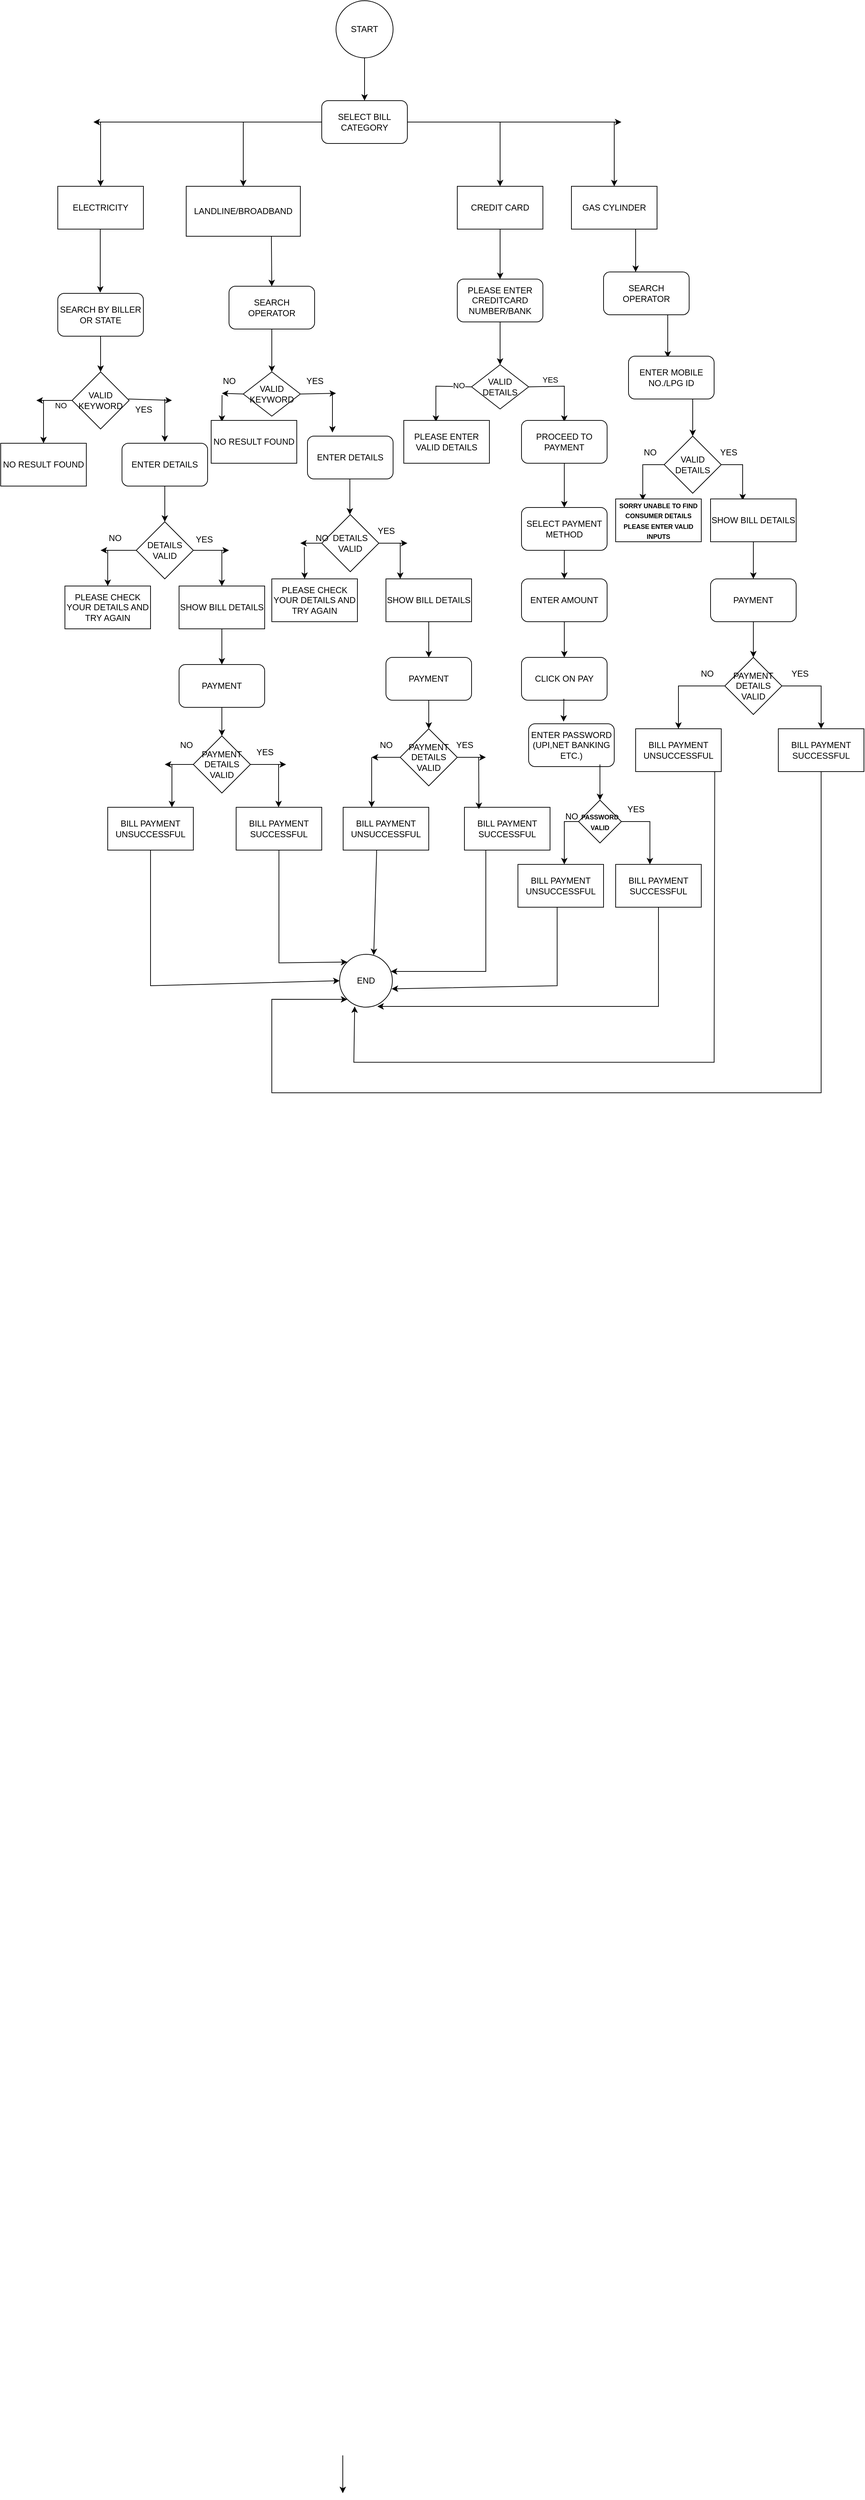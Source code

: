 <mxfile version="24.4.6" type="device">
  <diagram name="Page-1" id="xpWCqywT39otwydsFIcM">
    <mxGraphModel dx="1885" dy="4951" grid="1" gridSize="10" guides="1" tooltips="1" connect="1" arrows="1" fold="1" page="1" pageScale="1" pageWidth="850" pageHeight="1100" math="0" shadow="0">
      <root>
        <mxCell id="0" />
        <mxCell id="1" parent="0" />
        <mxCell id="eqK2j_GpqWFCPIP73Zsx-1" value="START" style="ellipse;whiteSpace=wrap;html=1;aspect=fixed;" parent="1" vertex="1">
          <mxGeometry x="410" y="-3820" width="80" height="80" as="geometry" />
        </mxCell>
        <mxCell id="eqK2j_GpqWFCPIP73Zsx-2" value="" style="endArrow=classic;html=1;rounded=0;exitX=0.425;exitY=0.975;exitDx=0;exitDy=0;exitPerimeter=0;" parent="1" edge="1">
          <mxGeometry width="50" height="50" relative="1" as="geometry">
            <mxPoint x="419.5" y="-381" as="sourcePoint" />
            <mxPoint x="419.5" y="-328" as="targetPoint" />
          </mxGeometry>
        </mxCell>
        <mxCell id="eqK2j_GpqWFCPIP73Zsx-3" value="" style="endArrow=classic;html=1;rounded=0;exitX=0.5;exitY=1;exitDx=0;exitDy=0;" parent="1" source="eqK2j_GpqWFCPIP73Zsx-1" edge="1">
          <mxGeometry width="50" height="50" relative="1" as="geometry">
            <mxPoint x="400" y="-3580" as="sourcePoint" />
            <mxPoint x="450" y="-3680" as="targetPoint" />
          </mxGeometry>
        </mxCell>
        <mxCell id="eqK2j_GpqWFCPIP73Zsx-5" value="SELECT BILL CATEGORY" style="rounded=1;whiteSpace=wrap;html=1;" parent="1" vertex="1">
          <mxGeometry x="390" y="-3680" width="120" height="60" as="geometry" />
        </mxCell>
        <mxCell id="eqK2j_GpqWFCPIP73Zsx-6" value="" style="endArrow=classic;html=1;rounded=0;exitX=0;exitY=0.5;exitDx=0;exitDy=0;" parent="1" source="eqK2j_GpqWFCPIP73Zsx-5" edge="1">
          <mxGeometry width="50" height="50" relative="1" as="geometry">
            <mxPoint x="400" y="-3580" as="sourcePoint" />
            <mxPoint x="70" y="-3650" as="targetPoint" />
          </mxGeometry>
        </mxCell>
        <mxCell id="eqK2j_GpqWFCPIP73Zsx-7" value="" style="endArrow=classic;html=1;rounded=0;exitX=1;exitY=0.5;exitDx=0;exitDy=0;" parent="1" source="eqK2j_GpqWFCPIP73Zsx-5" edge="1">
          <mxGeometry width="50" height="50" relative="1" as="geometry">
            <mxPoint x="400" y="-3580" as="sourcePoint" />
            <mxPoint x="810" y="-3650" as="targetPoint" />
          </mxGeometry>
        </mxCell>
        <mxCell id="eqK2j_GpqWFCPIP73Zsx-8" value="" style="endArrow=classic;html=1;rounded=0;" parent="1" edge="1">
          <mxGeometry width="50" height="50" relative="1" as="geometry">
            <mxPoint x="80" y="-3650" as="sourcePoint" />
            <mxPoint x="80" y="-3560" as="targetPoint" />
          </mxGeometry>
        </mxCell>
        <mxCell id="eqK2j_GpqWFCPIP73Zsx-9" value="" style="endArrow=classic;html=1;rounded=0;" parent="1" edge="1">
          <mxGeometry width="50" height="50" relative="1" as="geometry">
            <mxPoint x="280" y="-3650" as="sourcePoint" />
            <mxPoint x="280" y="-3560" as="targetPoint" />
          </mxGeometry>
        </mxCell>
        <mxCell id="eqK2j_GpqWFCPIP73Zsx-10" value="" style="endArrow=classic;html=1;rounded=0;" parent="1" edge="1">
          <mxGeometry width="50" height="50" relative="1" as="geometry">
            <mxPoint x="640" y="-3650" as="sourcePoint" />
            <mxPoint x="640" y="-3560" as="targetPoint" />
          </mxGeometry>
        </mxCell>
        <mxCell id="eqK2j_GpqWFCPIP73Zsx-11" value="" style="endArrow=classic;html=1;rounded=0;" parent="1" edge="1">
          <mxGeometry width="50" height="50" relative="1" as="geometry">
            <mxPoint x="800" y="-3650" as="sourcePoint" />
            <mxPoint x="800" y="-3560" as="targetPoint" />
          </mxGeometry>
        </mxCell>
        <mxCell id="eqK2j_GpqWFCPIP73Zsx-12" value="ELECTRICITY" style="rounded=0;whiteSpace=wrap;html=1;" parent="1" vertex="1">
          <mxGeometry x="20" y="-3560" width="120" height="60" as="geometry" />
        </mxCell>
        <mxCell id="eqK2j_GpqWFCPIP73Zsx-13" value="LANDLINE/BROADBAND" style="rounded=0;whiteSpace=wrap;html=1;" parent="1" vertex="1">
          <mxGeometry x="200" y="-3560" width="160" height="70" as="geometry" />
        </mxCell>
        <mxCell id="eqK2j_GpqWFCPIP73Zsx-14" value="CREDIT CARD" style="rounded=0;whiteSpace=wrap;html=1;" parent="1" vertex="1">
          <mxGeometry x="580" y="-3560" width="120" height="60" as="geometry" />
        </mxCell>
        <mxCell id="eqK2j_GpqWFCPIP73Zsx-15" value="GAS CYLINDER" style="rounded=0;whiteSpace=wrap;html=1;" parent="1" vertex="1">
          <mxGeometry x="740" y="-3560" width="120" height="60" as="geometry" />
        </mxCell>
        <mxCell id="eqK2j_GpqWFCPIP73Zsx-16" value="" style="endArrow=classic;html=1;rounded=0;exitX=0.442;exitY=1.017;exitDx=0;exitDy=0;exitPerimeter=0;" parent="1" edge="1">
          <mxGeometry width="50" height="50" relative="1" as="geometry">
            <mxPoint x="79.54" y="-3500" as="sourcePoint" />
            <mxPoint x="79.5" y="-3411.02" as="targetPoint" />
          </mxGeometry>
        </mxCell>
        <mxCell id="eqK2j_GpqWFCPIP73Zsx-17" value="SEARCH BY BILLER OR STATE" style="rounded=1;whiteSpace=wrap;html=1;" parent="1" vertex="1">
          <mxGeometry x="20" y="-3410" width="120" height="60" as="geometry" />
        </mxCell>
        <mxCell id="eqK2j_GpqWFCPIP73Zsx-18" value="" style="endArrow=classic;html=1;rounded=0;exitX=0.5;exitY=1;exitDx=0;exitDy=0;" parent="1" source="eqK2j_GpqWFCPIP73Zsx-17" edge="1">
          <mxGeometry width="50" height="50" relative="1" as="geometry">
            <mxPoint x="370" y="-3360" as="sourcePoint" />
            <mxPoint x="80" y="-3300" as="targetPoint" />
          </mxGeometry>
        </mxCell>
        <mxCell id="eqK2j_GpqWFCPIP73Zsx-19" value="VALID KEYWORD" style="rhombus;whiteSpace=wrap;html=1;" parent="1" vertex="1">
          <mxGeometry x="40" y="-3300" width="80" height="80" as="geometry" />
        </mxCell>
        <mxCell id="eqK2j_GpqWFCPIP73Zsx-20" value="YES" style="text;html=1;align=center;verticalAlign=middle;resizable=0;points=[];autosize=1;strokeColor=none;fillColor=none;" parent="1" vertex="1">
          <mxGeometry x="115" y="-3262" width="50" height="30" as="geometry" />
        </mxCell>
        <mxCell id="eqK2j_GpqWFCPIP73Zsx-21" value="" style="endArrow=classic;html=1;rounded=0;exitX=0.08;exitY=0;exitDx=0;exitDy=0;exitPerimeter=0;" parent="1" source="eqK2j_GpqWFCPIP73Zsx-20" edge="1">
          <mxGeometry width="50" height="50" relative="1" as="geometry">
            <mxPoint x="370" y="-3360" as="sourcePoint" />
            <mxPoint x="180" y="-3260" as="targetPoint" />
          </mxGeometry>
        </mxCell>
        <mxCell id="eqK2j_GpqWFCPIP73Zsx-22" value="" style="endArrow=classic;html=1;rounded=0;exitX=0;exitY=0.5;exitDx=0;exitDy=0;" parent="1" source="eqK2j_GpqWFCPIP73Zsx-19" edge="1">
          <mxGeometry width="50" height="50" relative="1" as="geometry">
            <mxPoint x="370" y="-3360" as="sourcePoint" />
            <mxPoint x="-10" y="-3260" as="targetPoint" />
          </mxGeometry>
        </mxCell>
        <mxCell id="eqK2j_GpqWFCPIP73Zsx-23" value="NO" style="edgeLabel;html=1;align=center;verticalAlign=middle;resizable=0;points=[];" parent="eqK2j_GpqWFCPIP73Zsx-22" vertex="1" connectable="0">
          <mxGeometry x="-0.36" y="7" relative="1" as="geometry">
            <mxPoint as="offset" />
          </mxGeometry>
        </mxCell>
        <mxCell id="eqK2j_GpqWFCPIP73Zsx-24" value="" style="endArrow=classic;html=1;rounded=0;" parent="1" edge="1">
          <mxGeometry width="50" height="50" relative="1" as="geometry">
            <mxPoint y="-3260" as="sourcePoint" />
            <mxPoint y="-3200" as="targetPoint" />
          </mxGeometry>
        </mxCell>
        <mxCell id="eqK2j_GpqWFCPIP73Zsx-25" value="" style="endArrow=classic;html=1;rounded=0;" parent="1" edge="1">
          <mxGeometry width="50" height="50" relative="1" as="geometry">
            <mxPoint x="170" y="-3262" as="sourcePoint" />
            <mxPoint x="170" y="-3202" as="targetPoint" />
          </mxGeometry>
        </mxCell>
        <mxCell id="eqK2j_GpqWFCPIP73Zsx-26" value="NO RESULT FOUND" style="rounded=0;whiteSpace=wrap;html=1;" parent="1" vertex="1">
          <mxGeometry x="-60" y="-3200" width="120" height="60" as="geometry" />
        </mxCell>
        <mxCell id="eqK2j_GpqWFCPIP73Zsx-27" value="ENTER DETAILS" style="rounded=1;whiteSpace=wrap;html=1;" parent="1" vertex="1">
          <mxGeometry x="110" y="-3200" width="120" height="60" as="geometry" />
        </mxCell>
        <mxCell id="eqK2j_GpqWFCPIP73Zsx-28" value="" style="endArrow=classic;html=1;rounded=0;exitX=0.5;exitY=1;exitDx=0;exitDy=0;" parent="1" source="eqK2j_GpqWFCPIP73Zsx-27" edge="1">
          <mxGeometry width="50" height="50" relative="1" as="geometry">
            <mxPoint x="350" y="-3120" as="sourcePoint" />
            <mxPoint x="170" y="-3090" as="targetPoint" />
          </mxGeometry>
        </mxCell>
        <mxCell id="eqK2j_GpqWFCPIP73Zsx-29" value="DETAILS VALID" style="rhombus;whiteSpace=wrap;html=1;" parent="1" vertex="1">
          <mxGeometry x="130" y="-3090" width="80" height="80" as="geometry" />
        </mxCell>
        <mxCell id="eqK2j_GpqWFCPIP73Zsx-32" value="YES" style="text;html=1;align=center;verticalAlign=middle;resizable=0;points=[];autosize=1;strokeColor=none;fillColor=none;" parent="1" vertex="1">
          <mxGeometry x="200" y="-3080" width="50" height="30" as="geometry" />
        </mxCell>
        <mxCell id="eqK2j_GpqWFCPIP73Zsx-33" value="" style="endArrow=classic;html=1;rounded=0;exitX=1;exitY=0.5;exitDx=0;exitDy=0;" parent="1" source="eqK2j_GpqWFCPIP73Zsx-29" edge="1">
          <mxGeometry width="50" height="50" relative="1" as="geometry">
            <mxPoint x="350" y="-3120" as="sourcePoint" />
            <mxPoint x="260" y="-3050" as="targetPoint" />
          </mxGeometry>
        </mxCell>
        <mxCell id="eqK2j_GpqWFCPIP73Zsx-34" value="" style="endArrow=classic;html=1;rounded=0;exitX=0;exitY=0.5;exitDx=0;exitDy=0;" parent="1" source="eqK2j_GpqWFCPIP73Zsx-29" edge="1">
          <mxGeometry width="50" height="50" relative="1" as="geometry">
            <mxPoint x="350" y="-3120" as="sourcePoint" />
            <mxPoint x="80" y="-3050" as="targetPoint" />
          </mxGeometry>
        </mxCell>
        <mxCell id="eqK2j_GpqWFCPIP73Zsx-35" value="NO" style="text;html=1;align=center;verticalAlign=middle;resizable=0;points=[];autosize=1;strokeColor=none;fillColor=none;" parent="1" vertex="1">
          <mxGeometry x="80" y="-3082" width="40" height="30" as="geometry" />
        </mxCell>
        <mxCell id="eqK2j_GpqWFCPIP73Zsx-36" value="" style="endArrow=classic;html=1;rounded=0;" parent="1" edge="1">
          <mxGeometry width="50" height="50" relative="1" as="geometry">
            <mxPoint x="250" y="-3050" as="sourcePoint" />
            <mxPoint x="250" y="-3000" as="targetPoint" />
          </mxGeometry>
        </mxCell>
        <mxCell id="eqK2j_GpqWFCPIP73Zsx-37" value="" style="endArrow=classic;html=1;rounded=0;" parent="1" edge="1">
          <mxGeometry width="50" height="50" relative="1" as="geometry">
            <mxPoint x="90" y="-3050" as="sourcePoint" />
            <mxPoint x="90" y="-3000" as="targetPoint" />
            <Array as="points">
              <mxPoint x="90" y="-3020" />
            </Array>
          </mxGeometry>
        </mxCell>
        <mxCell id="eqK2j_GpqWFCPIP73Zsx-38" value="SHOW BILL DETAILS" style="rounded=0;whiteSpace=wrap;html=1;" parent="1" vertex="1">
          <mxGeometry x="190" y="-3000" width="120" height="60" as="geometry" />
        </mxCell>
        <mxCell id="6FlCQtZglWTuluHg8GYG-1" value="" style="endArrow=classic;html=1;rounded=0;exitX=0.5;exitY=1;exitDx=0;exitDy=0;" parent="1" source="eqK2j_GpqWFCPIP73Zsx-38" edge="1">
          <mxGeometry width="50" height="50" relative="1" as="geometry">
            <mxPoint x="380" y="-3010" as="sourcePoint" />
            <mxPoint x="250" y="-2890" as="targetPoint" />
          </mxGeometry>
        </mxCell>
        <mxCell id="w6ZVpViBwcRsXh456MgW-1" value="PAYMENT" style="rounded=1;whiteSpace=wrap;html=1;" vertex="1" parent="1">
          <mxGeometry x="190" y="-2890" width="120" height="60" as="geometry" />
        </mxCell>
        <mxCell id="w6ZVpViBwcRsXh456MgW-2" value="PAYMENT DETAILS VALID" style="rhombus;whiteSpace=wrap;html=1;" vertex="1" parent="1">
          <mxGeometry x="210" y="-2790" width="80" height="80" as="geometry" />
        </mxCell>
        <mxCell id="w6ZVpViBwcRsXh456MgW-3" value="" style="endArrow=classic;html=1;rounded=0;exitX=0.5;exitY=1;exitDx=0;exitDy=0;entryX=0.5;entryY=0;entryDx=0;entryDy=0;" edge="1" parent="1" source="w6ZVpViBwcRsXh456MgW-1" target="w6ZVpViBwcRsXh456MgW-2">
          <mxGeometry width="50" height="50" relative="1" as="geometry">
            <mxPoint x="380" y="-2920" as="sourcePoint" />
            <mxPoint x="430" y="-2970" as="targetPoint" />
          </mxGeometry>
        </mxCell>
        <mxCell id="w6ZVpViBwcRsXh456MgW-4" value="" style="endArrow=classic;html=1;rounded=0;exitX=1;exitY=0.5;exitDx=0;exitDy=0;" edge="1" parent="1" source="w6ZVpViBwcRsXh456MgW-2">
          <mxGeometry width="50" height="50" relative="1" as="geometry">
            <mxPoint x="380" y="-2920" as="sourcePoint" />
            <mxPoint x="340" y="-2750" as="targetPoint" />
          </mxGeometry>
        </mxCell>
        <mxCell id="w6ZVpViBwcRsXh456MgW-5" value="" style="endArrow=classic;html=1;rounded=0;exitX=0;exitY=0.5;exitDx=0;exitDy=0;" edge="1" parent="1" source="w6ZVpViBwcRsXh456MgW-2">
          <mxGeometry width="50" height="50" relative="1" as="geometry">
            <mxPoint x="380" y="-2920" as="sourcePoint" />
            <mxPoint x="170" y="-2750" as="targetPoint" />
          </mxGeometry>
        </mxCell>
        <mxCell id="w6ZVpViBwcRsXh456MgW-7" value="YES" style="text;html=1;align=center;verticalAlign=middle;resizable=0;points=[];autosize=1;strokeColor=none;fillColor=none;" vertex="1" parent="1">
          <mxGeometry x="285" y="-2782" width="50" height="30" as="geometry" />
        </mxCell>
        <mxCell id="w6ZVpViBwcRsXh456MgW-8" value="NO" style="text;html=1;align=center;verticalAlign=middle;resizable=0;points=[];autosize=1;strokeColor=none;fillColor=none;" vertex="1" parent="1">
          <mxGeometry x="180" y="-2792" width="40" height="30" as="geometry" />
        </mxCell>
        <mxCell id="w6ZVpViBwcRsXh456MgW-9" value="BILL PAYMENT UNSUCCESSFUL" style="rounded=0;whiteSpace=wrap;html=1;" vertex="1" parent="1">
          <mxGeometry x="90" y="-2690" width="120" height="60" as="geometry" />
        </mxCell>
        <mxCell id="w6ZVpViBwcRsXh456MgW-10" value="BILL PAYMENT SUCCESSFUL" style="rounded=0;whiteSpace=wrap;html=1;" vertex="1" parent="1">
          <mxGeometry x="270" y="-2690" width="120" height="60" as="geometry" />
        </mxCell>
        <mxCell id="w6ZVpViBwcRsXh456MgW-11" value="" style="endArrow=classic;html=1;rounded=0;entryX=0.75;entryY=0;entryDx=0;entryDy=0;" edge="1" parent="1" target="w6ZVpViBwcRsXh456MgW-9">
          <mxGeometry width="50" height="50" relative="1" as="geometry">
            <mxPoint x="180" y="-2750" as="sourcePoint" />
            <mxPoint x="430" y="-2810" as="targetPoint" />
          </mxGeometry>
        </mxCell>
        <mxCell id="w6ZVpViBwcRsXh456MgW-12" value="" style="endArrow=classic;html=1;rounded=0;entryX=0.75;entryY=0;entryDx=0;entryDy=0;" edge="1" parent="1">
          <mxGeometry width="50" height="50" relative="1" as="geometry">
            <mxPoint x="329.5" y="-2750" as="sourcePoint" />
            <mxPoint x="329.5" y="-2690" as="targetPoint" />
          </mxGeometry>
        </mxCell>
        <mxCell id="w6ZVpViBwcRsXh456MgW-13" value="PLEASE CHECK YOUR DETAILS AND TRY AGAIN" style="rounded=0;whiteSpace=wrap;html=1;" vertex="1" parent="1">
          <mxGeometry x="30" y="-3000" width="120" height="60" as="geometry" />
        </mxCell>
        <mxCell id="w6ZVpViBwcRsXh456MgW-14" value="" style="endArrow=classic;html=1;rounded=0;exitX=0.442;exitY=1.017;exitDx=0;exitDy=0;exitPerimeter=0;" edge="1" parent="1">
          <mxGeometry width="50" height="50" relative="1" as="geometry">
            <mxPoint x="319.41" y="-3490" as="sourcePoint" />
            <mxPoint x="319.96" y="-3420" as="targetPoint" />
          </mxGeometry>
        </mxCell>
        <mxCell id="w6ZVpViBwcRsXh456MgW-16" value="SEARCH OPERATOR" style="rounded=1;whiteSpace=wrap;html=1;" vertex="1" parent="1">
          <mxGeometry x="260" y="-3420" width="120" height="60" as="geometry" />
        </mxCell>
        <mxCell id="w6ZVpViBwcRsXh456MgW-17" value="" style="endArrow=classic;html=1;rounded=0;exitX=0.5;exitY=1;exitDx=0;exitDy=0;entryX=0.5;entryY=0;entryDx=0;entryDy=0;" edge="1" parent="1" source="w6ZVpViBwcRsXh456MgW-16" target="w6ZVpViBwcRsXh456MgW-18">
          <mxGeometry width="50" height="50" relative="1" as="geometry">
            <mxPoint x="380" y="-3240" as="sourcePoint" />
            <mxPoint x="280" y="-3310" as="targetPoint" />
            <Array as="points">
              <mxPoint x="320" y="-3330" />
            </Array>
          </mxGeometry>
        </mxCell>
        <mxCell id="w6ZVpViBwcRsXh456MgW-18" value="VALID KEYWORD" style="rhombus;whiteSpace=wrap;html=1;" vertex="1" parent="1">
          <mxGeometry x="280" y="-3300" width="80" height="62" as="geometry" />
        </mxCell>
        <mxCell id="w6ZVpViBwcRsXh456MgW-21" value="" style="endArrow=classic;html=1;rounded=0;exitX=1;exitY=0.5;exitDx=0;exitDy=0;" edge="1" parent="1" source="w6ZVpViBwcRsXh456MgW-18">
          <mxGeometry width="50" height="50" relative="1" as="geometry">
            <mxPoint x="380" y="-3240" as="sourcePoint" />
            <mxPoint x="410" y="-3270" as="targetPoint" />
          </mxGeometry>
        </mxCell>
        <mxCell id="w6ZVpViBwcRsXh456MgW-22" value="" style="endArrow=classic;html=1;rounded=0;exitX=0;exitY=0.5;exitDx=0;exitDy=0;" edge="1" parent="1" source="w6ZVpViBwcRsXh456MgW-18">
          <mxGeometry width="50" height="50" relative="1" as="geometry">
            <mxPoint x="380" y="-3240" as="sourcePoint" />
            <mxPoint x="250" y="-3270" as="targetPoint" />
          </mxGeometry>
        </mxCell>
        <mxCell id="w6ZVpViBwcRsXh456MgW-23" value="YES" style="text;html=1;align=center;verticalAlign=middle;resizable=0;points=[];autosize=1;strokeColor=none;fillColor=none;" vertex="1" parent="1">
          <mxGeometry x="355" y="-3302" width="50" height="30" as="geometry" />
        </mxCell>
        <mxCell id="w6ZVpViBwcRsXh456MgW-24" value="NO" style="text;html=1;align=center;verticalAlign=middle;resizable=0;points=[];autosize=1;strokeColor=none;fillColor=none;" vertex="1" parent="1">
          <mxGeometry x="240" y="-3302" width="40" height="30" as="geometry" />
        </mxCell>
        <mxCell id="w6ZVpViBwcRsXh456MgW-27" value="" style="endArrow=classic;html=1;rounded=0;exitX=0.257;exitY=1.151;exitDx=0;exitDy=0;exitPerimeter=0;" edge="1" parent="1" source="w6ZVpViBwcRsXh456MgW-24">
          <mxGeometry width="50" height="50" relative="1" as="geometry">
            <mxPoint x="380" y="-3240" as="sourcePoint" />
            <mxPoint x="250" y="-3230" as="targetPoint" />
          </mxGeometry>
        </mxCell>
        <mxCell id="w6ZVpViBwcRsXh456MgW-29" value="" style="endArrow=classic;html=1;rounded=0;exitX=0.257;exitY=1.151;exitDx=0;exitDy=0;exitPerimeter=0;" edge="1" parent="1">
          <mxGeometry width="50" height="50" relative="1" as="geometry">
            <mxPoint x="405" y="-3272" as="sourcePoint" />
            <mxPoint x="405" y="-3215" as="targetPoint" />
          </mxGeometry>
        </mxCell>
        <mxCell id="w6ZVpViBwcRsXh456MgW-30" value="NO RESULT FOUND" style="rounded=0;whiteSpace=wrap;html=1;" vertex="1" parent="1">
          <mxGeometry x="235" y="-3232" width="120" height="60" as="geometry" />
        </mxCell>
        <mxCell id="w6ZVpViBwcRsXh456MgW-31" value="ENTER DETAILS" style="rounded=1;whiteSpace=wrap;html=1;" vertex="1" parent="1">
          <mxGeometry x="370" y="-3210" width="120" height="60" as="geometry" />
        </mxCell>
        <mxCell id="w6ZVpViBwcRsXh456MgW-32" value="" style="endArrow=classic;html=1;rounded=0;exitX=0.5;exitY=1;exitDx=0;exitDy=0;" edge="1" parent="1">
          <mxGeometry width="50" height="50" relative="1" as="geometry">
            <mxPoint x="429.41" y="-3150" as="sourcePoint" />
            <mxPoint x="429.41" y="-3100" as="targetPoint" />
          </mxGeometry>
        </mxCell>
        <mxCell id="w6ZVpViBwcRsXh456MgW-33" value="DETAILS VALID" style="rhombus;whiteSpace=wrap;html=1;" vertex="1" parent="1">
          <mxGeometry x="390" y="-3100" width="80" height="80" as="geometry" />
        </mxCell>
        <mxCell id="w6ZVpViBwcRsXh456MgW-34" value="" style="endArrow=classic;html=1;rounded=0;exitX=0;exitY=0.5;exitDx=0;exitDy=0;" edge="1" parent="1" source="w6ZVpViBwcRsXh456MgW-33">
          <mxGeometry width="50" height="50" relative="1" as="geometry">
            <mxPoint x="380" y="-3100" as="sourcePoint" />
            <mxPoint x="360" y="-3060" as="targetPoint" />
          </mxGeometry>
        </mxCell>
        <mxCell id="w6ZVpViBwcRsXh456MgW-35" value="" style="endArrow=classic;html=1;rounded=0;exitX=1;exitY=0.5;exitDx=0;exitDy=0;" edge="1" parent="1" source="w6ZVpViBwcRsXh456MgW-33">
          <mxGeometry width="50" height="50" relative="1" as="geometry">
            <mxPoint x="380" y="-3100" as="sourcePoint" />
            <mxPoint x="510" y="-3060" as="targetPoint" />
          </mxGeometry>
        </mxCell>
        <mxCell id="w6ZVpViBwcRsXh456MgW-36" value="YES" style="text;html=1;align=center;verticalAlign=middle;resizable=0;points=[];autosize=1;strokeColor=none;fillColor=none;" vertex="1" parent="1">
          <mxGeometry x="455" y="-3092" width="50" height="30" as="geometry" />
        </mxCell>
        <mxCell id="w6ZVpViBwcRsXh456MgW-37" value="NO" style="text;html=1;align=center;verticalAlign=middle;resizable=0;points=[];autosize=1;strokeColor=none;fillColor=none;" vertex="1" parent="1">
          <mxGeometry x="370" y="-3082" width="40" height="30" as="geometry" />
        </mxCell>
        <mxCell id="w6ZVpViBwcRsXh456MgW-39" value="" style="endArrow=classic;html=1;rounded=0;exitX=-0.11;exitY=0.916;exitDx=0;exitDy=0;exitPerimeter=0;" edge="1" parent="1" source="w6ZVpViBwcRsXh456MgW-37">
          <mxGeometry width="50" height="50" relative="1" as="geometry">
            <mxPoint x="380" y="-3100" as="sourcePoint" />
            <mxPoint x="366" y="-3010" as="targetPoint" />
          </mxGeometry>
        </mxCell>
        <mxCell id="w6ZVpViBwcRsXh456MgW-40" value="PLEASE CHECK YOUR DETAILS AND TRY AGAIN" style="rounded=0;whiteSpace=wrap;html=1;" vertex="1" parent="1">
          <mxGeometry x="320" y="-3010" width="120" height="60" as="geometry" />
        </mxCell>
        <mxCell id="w6ZVpViBwcRsXh456MgW-41" value="SHOW BILL DETAILS" style="rounded=0;whiteSpace=wrap;html=1;" vertex="1" parent="1">
          <mxGeometry x="480" y="-3010" width="120" height="60" as="geometry" />
        </mxCell>
        <mxCell id="w6ZVpViBwcRsXh456MgW-43" value="" style="endArrow=classic;html=1;rounded=0;exitX=0.9;exitY=1.067;exitDx=0;exitDy=0;exitPerimeter=0;" edge="1" parent="1" source="w6ZVpViBwcRsXh456MgW-36">
          <mxGeometry width="50" height="50" relative="1" as="geometry">
            <mxPoint x="380" y="-3100" as="sourcePoint" />
            <mxPoint x="500" y="-3010" as="targetPoint" />
          </mxGeometry>
        </mxCell>
        <mxCell id="w6ZVpViBwcRsXh456MgW-44" value="" style="endArrow=classic;html=1;rounded=0;exitX=0.5;exitY=1;exitDx=0;exitDy=0;" edge="1" parent="1" source="w6ZVpViBwcRsXh456MgW-41">
          <mxGeometry width="50" height="50" relative="1" as="geometry">
            <mxPoint x="380" y="-2820" as="sourcePoint" />
            <mxPoint x="540" y="-2900" as="targetPoint" />
          </mxGeometry>
        </mxCell>
        <mxCell id="w6ZVpViBwcRsXh456MgW-45" value="PAYMENT" style="rounded=1;whiteSpace=wrap;html=1;" vertex="1" parent="1">
          <mxGeometry x="480" y="-2900" width="120" height="60" as="geometry" />
        </mxCell>
        <mxCell id="w6ZVpViBwcRsXh456MgW-46" value="" style="endArrow=classic;html=1;rounded=0;exitX=0.5;exitY=1;exitDx=0;exitDy=0;" edge="1" parent="1" source="w6ZVpViBwcRsXh456MgW-45">
          <mxGeometry width="50" height="50" relative="1" as="geometry">
            <mxPoint x="380" y="-2820" as="sourcePoint" />
            <mxPoint x="540" y="-2800" as="targetPoint" />
          </mxGeometry>
        </mxCell>
        <mxCell id="w6ZVpViBwcRsXh456MgW-47" value="PAYMENT DETAILS VALID" style="rhombus;whiteSpace=wrap;html=1;" vertex="1" parent="1">
          <mxGeometry x="500" y="-2800" width="80" height="80" as="geometry" />
        </mxCell>
        <mxCell id="w6ZVpViBwcRsXh456MgW-48" value="" style="endArrow=classic;html=1;rounded=0;exitX=0;exitY=0.5;exitDx=0;exitDy=0;" edge="1" parent="1" source="w6ZVpViBwcRsXh456MgW-47">
          <mxGeometry width="50" height="50" relative="1" as="geometry">
            <mxPoint x="380" y="-2820" as="sourcePoint" />
            <mxPoint x="460" y="-2760" as="targetPoint" />
          </mxGeometry>
        </mxCell>
        <mxCell id="w6ZVpViBwcRsXh456MgW-49" value="" style="endArrow=classic;html=1;rounded=0;exitX=1;exitY=0.5;exitDx=0;exitDy=0;" edge="1" parent="1" source="w6ZVpViBwcRsXh456MgW-47">
          <mxGeometry width="50" height="50" relative="1" as="geometry">
            <mxPoint x="380" y="-2820" as="sourcePoint" />
            <mxPoint x="620" y="-2760" as="targetPoint" />
          </mxGeometry>
        </mxCell>
        <mxCell id="w6ZVpViBwcRsXh456MgW-50" value="YES" style="text;html=1;align=center;verticalAlign=middle;resizable=0;points=[];autosize=1;strokeColor=none;fillColor=none;" vertex="1" parent="1">
          <mxGeometry x="565" y="-2792" width="50" height="30" as="geometry" />
        </mxCell>
        <mxCell id="w6ZVpViBwcRsXh456MgW-51" value="NO" style="text;html=1;align=center;verticalAlign=middle;resizable=0;points=[];autosize=1;strokeColor=none;fillColor=none;" vertex="1" parent="1">
          <mxGeometry x="460" y="-2792" width="40" height="30" as="geometry" />
        </mxCell>
        <mxCell id="w6ZVpViBwcRsXh456MgW-52" value="BILL PAYMENT UNSUCCESSFUL" style="rounded=0;whiteSpace=wrap;html=1;" vertex="1" parent="1">
          <mxGeometry x="420" y="-2690" width="120" height="60" as="geometry" />
        </mxCell>
        <mxCell id="w6ZVpViBwcRsXh456MgW-53" value="BILL PAYMENT SUCCESSFUL" style="rounded=0;whiteSpace=wrap;html=1;" vertex="1" parent="1">
          <mxGeometry x="590" y="-2690" width="120" height="60" as="geometry" />
        </mxCell>
        <mxCell id="w6ZVpViBwcRsXh456MgW-54" value="" style="endArrow=classic;html=1;rounded=0;exitX=0;exitY=1.067;exitDx=0;exitDy=0;exitPerimeter=0;entryX=0.333;entryY=0;entryDx=0;entryDy=0;entryPerimeter=0;" edge="1" parent="1" source="w6ZVpViBwcRsXh456MgW-51" target="w6ZVpViBwcRsXh456MgW-52">
          <mxGeometry width="50" height="50" relative="1" as="geometry">
            <mxPoint x="380" y="-2820" as="sourcePoint" />
            <mxPoint x="430" y="-2870" as="targetPoint" />
          </mxGeometry>
        </mxCell>
        <mxCell id="w6ZVpViBwcRsXh456MgW-55" value="" style="endArrow=classic;html=1;rounded=0;exitX=0.9;exitY=1.067;exitDx=0;exitDy=0;exitPerimeter=0;entryX=0.169;entryY=0.042;entryDx=0;entryDy=0;entryPerimeter=0;" edge="1" parent="1" source="w6ZVpViBwcRsXh456MgW-50" target="w6ZVpViBwcRsXh456MgW-53">
          <mxGeometry width="50" height="50" relative="1" as="geometry">
            <mxPoint x="380" y="-2820" as="sourcePoint" />
            <mxPoint x="430" y="-2870" as="targetPoint" />
          </mxGeometry>
        </mxCell>
        <mxCell id="w6ZVpViBwcRsXh456MgW-56" value="" style="endArrow=classic;html=1;rounded=0;exitX=0.5;exitY=1;exitDx=0;exitDy=0;" edge="1" parent="1" source="eqK2j_GpqWFCPIP73Zsx-14">
          <mxGeometry width="50" height="50" relative="1" as="geometry">
            <mxPoint x="380" y="-3520" as="sourcePoint" />
            <mxPoint x="640" y="-3430" as="targetPoint" />
          </mxGeometry>
        </mxCell>
        <mxCell id="w6ZVpViBwcRsXh456MgW-59" value="PLEASE ENTER CREDITCARD NUMBER/BANK" style="rounded=1;whiteSpace=wrap;html=1;" vertex="1" parent="1">
          <mxGeometry x="580" y="-3430" width="120" height="60" as="geometry" />
        </mxCell>
        <mxCell id="w6ZVpViBwcRsXh456MgW-60" value="" style="endArrow=classic;html=1;rounded=0;exitX=0.5;exitY=1;exitDx=0;exitDy=0;" edge="1" parent="1" source="w6ZVpViBwcRsXh456MgW-59">
          <mxGeometry width="50" height="50" relative="1" as="geometry">
            <mxPoint x="380" y="-3240" as="sourcePoint" />
            <mxPoint x="640" y="-3310" as="targetPoint" />
          </mxGeometry>
        </mxCell>
        <mxCell id="w6ZVpViBwcRsXh456MgW-61" value="VALID DETAILS" style="rhombus;whiteSpace=wrap;html=1;" vertex="1" parent="1">
          <mxGeometry x="600" y="-3310" width="80" height="62" as="geometry" />
        </mxCell>
        <mxCell id="w6ZVpViBwcRsXh456MgW-62" value="" style="endArrow=classic;html=1;rounded=0;exitX=0;exitY=0.5;exitDx=0;exitDy=0;" edge="1" parent="1" source="w6ZVpViBwcRsXh456MgW-61">
          <mxGeometry width="50" height="50" relative="1" as="geometry">
            <mxPoint x="380" y="-3240" as="sourcePoint" />
            <mxPoint x="550" y="-3230" as="targetPoint" />
            <Array as="points">
              <mxPoint x="550" y="-3280" />
            </Array>
          </mxGeometry>
        </mxCell>
        <mxCell id="w6ZVpViBwcRsXh456MgW-63" value="NO" style="edgeLabel;html=1;align=center;verticalAlign=middle;resizable=0;points=[];" vertex="1" connectable="0" parent="w6ZVpViBwcRsXh456MgW-62">
          <mxGeometry x="-0.64" y="-2" relative="1" as="geometry">
            <mxPoint as="offset" />
          </mxGeometry>
        </mxCell>
        <mxCell id="w6ZVpViBwcRsXh456MgW-64" value="" style="endArrow=classic;html=1;rounded=0;exitX=1;exitY=0.5;exitDx=0;exitDy=0;" edge="1" parent="1" source="w6ZVpViBwcRsXh456MgW-61">
          <mxGeometry width="50" height="50" relative="1" as="geometry">
            <mxPoint x="380" y="-3240" as="sourcePoint" />
            <mxPoint x="730" y="-3230" as="targetPoint" />
            <Array as="points">
              <mxPoint x="730" y="-3280" />
            </Array>
          </mxGeometry>
        </mxCell>
        <mxCell id="w6ZVpViBwcRsXh456MgW-65" value="YES" style="edgeLabel;html=1;align=center;verticalAlign=middle;resizable=0;points=[];" vertex="1" connectable="0" parent="w6ZVpViBwcRsXh456MgW-64">
          <mxGeometry x="-0.413" y="10" relative="1" as="geometry">
            <mxPoint as="offset" />
          </mxGeometry>
        </mxCell>
        <mxCell id="w6ZVpViBwcRsXh456MgW-66" value="PLEASE ENTER VALID DETAILS" style="rounded=0;whiteSpace=wrap;html=1;" vertex="1" parent="1">
          <mxGeometry x="505" y="-3232" width="120" height="60" as="geometry" />
        </mxCell>
        <mxCell id="w6ZVpViBwcRsXh456MgW-67" value="PROCEED TO PAYMENT" style="rounded=1;whiteSpace=wrap;html=1;" vertex="1" parent="1">
          <mxGeometry x="670" y="-3232" width="120" height="60" as="geometry" />
        </mxCell>
        <mxCell id="w6ZVpViBwcRsXh456MgW-68" value="" style="endArrow=classic;html=1;rounded=0;exitX=0.5;exitY=1;exitDx=0;exitDy=0;" edge="1" parent="1" source="w6ZVpViBwcRsXh456MgW-67">
          <mxGeometry width="50" height="50" relative="1" as="geometry">
            <mxPoint x="380" y="-3240" as="sourcePoint" />
            <mxPoint x="730" y="-3110" as="targetPoint" />
          </mxGeometry>
        </mxCell>
        <mxCell id="w6ZVpViBwcRsXh456MgW-69" value="SELECT PAYMENT METHOD" style="rounded=1;whiteSpace=wrap;html=1;" vertex="1" parent="1">
          <mxGeometry x="670" y="-3110" width="120" height="60" as="geometry" />
        </mxCell>
        <mxCell id="w6ZVpViBwcRsXh456MgW-70" value="" style="endArrow=classic;html=1;rounded=0;exitX=0.5;exitY=1;exitDx=0;exitDy=0;" edge="1" parent="1" source="w6ZVpViBwcRsXh456MgW-69">
          <mxGeometry width="50" height="50" relative="1" as="geometry">
            <mxPoint x="380" y="-2960" as="sourcePoint" />
            <mxPoint x="730" y="-3010" as="targetPoint" />
          </mxGeometry>
        </mxCell>
        <mxCell id="w6ZVpViBwcRsXh456MgW-71" value="ENTER AMOUNT" style="rounded=1;whiteSpace=wrap;html=1;" vertex="1" parent="1">
          <mxGeometry x="670" y="-3010" width="120" height="60" as="geometry" />
        </mxCell>
        <mxCell id="w6ZVpViBwcRsXh456MgW-72" value="" style="endArrow=classic;html=1;rounded=0;exitX=0.5;exitY=1;exitDx=0;exitDy=0;" edge="1" parent="1" source="w6ZVpViBwcRsXh456MgW-71">
          <mxGeometry width="50" height="50" relative="1" as="geometry">
            <mxPoint x="380" y="-2960" as="sourcePoint" />
            <mxPoint x="730" y="-2900" as="targetPoint" />
          </mxGeometry>
        </mxCell>
        <mxCell id="w6ZVpViBwcRsXh456MgW-73" value="CLICK ON PAY" style="rounded=1;whiteSpace=wrap;html=1;" vertex="1" parent="1">
          <mxGeometry x="670" y="-2900" width="120" height="60" as="geometry" />
        </mxCell>
        <mxCell id="w6ZVpViBwcRsXh456MgW-74" value="ENTER PASSWORD (UPI,NET BANKING ETC.)" style="rounded=1;whiteSpace=wrap;html=1;" vertex="1" parent="1">
          <mxGeometry x="680" y="-2807" width="120" height="60" as="geometry" />
        </mxCell>
        <mxCell id="w6ZVpViBwcRsXh456MgW-75" value="" style="endArrow=classic;html=1;rounded=0;exitX=0.5;exitY=1;exitDx=0;exitDy=0;" edge="1" parent="1">
          <mxGeometry width="50" height="50" relative="1" as="geometry">
            <mxPoint x="729.41" y="-2842" as="sourcePoint" />
            <mxPoint x="729" y="-2810" as="targetPoint" />
          </mxGeometry>
        </mxCell>
        <mxCell id="w6ZVpViBwcRsXh456MgW-76" value="" style="endArrow=classic;html=1;rounded=0;exitX=0.833;exitY=0.95;exitDx=0;exitDy=0;exitPerimeter=0;" edge="1" parent="1" source="w6ZVpViBwcRsXh456MgW-74">
          <mxGeometry width="50" height="50" relative="1" as="geometry">
            <mxPoint x="380" y="-2770" as="sourcePoint" />
            <mxPoint x="780" y="-2700" as="targetPoint" />
          </mxGeometry>
        </mxCell>
        <mxCell id="w6ZVpViBwcRsXh456MgW-77" value="&lt;font style=&quot;font-size: 9px;&quot;&gt;&lt;b&gt;PASSWORD VALID&lt;/b&gt;&lt;/font&gt;" style="rhombus;whiteSpace=wrap;html=1;" vertex="1" parent="1">
          <mxGeometry x="750" y="-2700" width="60" height="60" as="geometry" />
        </mxCell>
        <mxCell id="w6ZVpViBwcRsXh456MgW-78" value="" style="endArrow=classic;html=1;rounded=0;exitX=0;exitY=0.5;exitDx=0;exitDy=0;" edge="1" parent="1" source="w6ZVpViBwcRsXh456MgW-77">
          <mxGeometry width="50" height="50" relative="1" as="geometry">
            <mxPoint x="380" y="-2770" as="sourcePoint" />
            <mxPoint x="730" y="-2610" as="targetPoint" />
            <Array as="points">
              <mxPoint x="730" y="-2670" />
            </Array>
          </mxGeometry>
        </mxCell>
        <mxCell id="w6ZVpViBwcRsXh456MgW-79" value="NO" style="text;html=1;align=center;verticalAlign=middle;resizable=0;points=[];autosize=1;strokeColor=none;fillColor=none;" vertex="1" parent="1">
          <mxGeometry x="720" y="-2692" width="40" height="30" as="geometry" />
        </mxCell>
        <mxCell id="w6ZVpViBwcRsXh456MgW-80" value="" style="endArrow=classic;html=1;rounded=0;exitX=1;exitY=0.5;exitDx=0;exitDy=0;" edge="1" parent="1" source="w6ZVpViBwcRsXh456MgW-77">
          <mxGeometry width="50" height="50" relative="1" as="geometry">
            <mxPoint x="380" y="-2770" as="sourcePoint" />
            <mxPoint x="850" y="-2610" as="targetPoint" />
            <Array as="points">
              <mxPoint x="850" y="-2670" />
            </Array>
          </mxGeometry>
        </mxCell>
        <mxCell id="w6ZVpViBwcRsXh456MgW-81" value="YES" style="text;html=1;align=center;verticalAlign=middle;resizable=0;points=[];autosize=1;strokeColor=none;fillColor=none;" vertex="1" parent="1">
          <mxGeometry x="805" y="-2702" width="50" height="30" as="geometry" />
        </mxCell>
        <mxCell id="w6ZVpViBwcRsXh456MgW-82" value="BILL PAYMENT UNSUCCESSFUL" style="rounded=0;whiteSpace=wrap;html=1;" vertex="1" parent="1">
          <mxGeometry x="665" y="-2610" width="120" height="60" as="geometry" />
        </mxCell>
        <mxCell id="w6ZVpViBwcRsXh456MgW-83" value="BILL PAYMENT SUCCESSFUL" style="rounded=0;whiteSpace=wrap;html=1;" vertex="1" parent="1">
          <mxGeometry x="802" y="-2610" width="120" height="60" as="geometry" />
        </mxCell>
        <mxCell id="w6ZVpViBwcRsXh456MgW-84" value="SEARCH OPERATOR" style="rounded=1;whiteSpace=wrap;html=1;" vertex="1" parent="1">
          <mxGeometry x="785" y="-3440" width="120" height="60" as="geometry" />
        </mxCell>
        <mxCell id="w6ZVpViBwcRsXh456MgW-85" value="" style="endArrow=classic;html=1;rounded=0;exitX=0.75;exitY=1;exitDx=0;exitDy=0;entryX=0.375;entryY=0;entryDx=0;entryDy=0;entryPerimeter=0;" edge="1" parent="1" source="eqK2j_GpqWFCPIP73Zsx-15" target="w6ZVpViBwcRsXh456MgW-84">
          <mxGeometry width="50" height="50" relative="1" as="geometry">
            <mxPoint x="470" y="-3380" as="sourcePoint" />
            <mxPoint x="520" y="-3430" as="targetPoint" />
          </mxGeometry>
        </mxCell>
        <mxCell id="w6ZVpViBwcRsXh456MgW-86" value="" style="endArrow=classic;html=1;rounded=0;exitX=0.75;exitY=1;exitDx=0;exitDy=0;" edge="1" parent="1" source="w6ZVpViBwcRsXh456MgW-84">
          <mxGeometry width="50" height="50" relative="1" as="geometry">
            <mxPoint x="470" y="-3380" as="sourcePoint" />
            <mxPoint x="875" y="-3320" as="targetPoint" />
          </mxGeometry>
        </mxCell>
        <mxCell id="w6ZVpViBwcRsXh456MgW-87" value="ENTER MOBILE NO./LPG ID" style="rounded=1;whiteSpace=wrap;html=1;" vertex="1" parent="1">
          <mxGeometry x="820" y="-3322" width="120" height="60" as="geometry" />
        </mxCell>
        <mxCell id="w6ZVpViBwcRsXh456MgW-88" value="" style="endArrow=classic;html=1;rounded=0;exitX=0.75;exitY=1;exitDx=0;exitDy=0;" edge="1" parent="1" source="w6ZVpViBwcRsXh456MgW-87" target="w6ZVpViBwcRsXh456MgW-89">
          <mxGeometry width="50" height="50" relative="1" as="geometry">
            <mxPoint x="460" y="-3150" as="sourcePoint" />
            <mxPoint x="910" y="-3210" as="targetPoint" />
          </mxGeometry>
        </mxCell>
        <mxCell id="w6ZVpViBwcRsXh456MgW-89" value="VALID DETAILS" style="rhombus;whiteSpace=wrap;html=1;" vertex="1" parent="1">
          <mxGeometry x="870" y="-3210" width="80" height="80" as="geometry" />
        </mxCell>
        <mxCell id="w6ZVpViBwcRsXh456MgW-90" value="" style="endArrow=classic;html=1;rounded=0;exitX=0;exitY=0.5;exitDx=0;exitDy=0;" edge="1" parent="1" source="w6ZVpViBwcRsXh456MgW-89">
          <mxGeometry width="50" height="50" relative="1" as="geometry">
            <mxPoint x="460" y="-3150" as="sourcePoint" />
            <mxPoint x="840" y="-3120" as="targetPoint" />
            <Array as="points">
              <mxPoint x="840" y="-3170" />
            </Array>
          </mxGeometry>
        </mxCell>
        <mxCell id="w6ZVpViBwcRsXh456MgW-91" value="NO" style="text;html=1;align=center;verticalAlign=middle;resizable=0;points=[];autosize=1;strokeColor=none;fillColor=none;" vertex="1" parent="1">
          <mxGeometry x="830" y="-3202" width="40" height="30" as="geometry" />
        </mxCell>
        <mxCell id="w6ZVpViBwcRsXh456MgW-92" value="" style="endArrow=classic;html=1;rounded=0;exitX=1;exitY=0.5;exitDx=0;exitDy=0;" edge="1" parent="1" source="w6ZVpViBwcRsXh456MgW-89">
          <mxGeometry width="50" height="50" relative="1" as="geometry">
            <mxPoint x="480" y="-3130" as="sourcePoint" />
            <mxPoint x="980" y="-3120" as="targetPoint" />
            <Array as="points">
              <mxPoint x="980" y="-3170" />
            </Array>
          </mxGeometry>
        </mxCell>
        <mxCell id="w6ZVpViBwcRsXh456MgW-94" value="YES" style="text;html=1;align=center;verticalAlign=middle;resizable=0;points=[];autosize=1;strokeColor=none;fillColor=none;" vertex="1" parent="1">
          <mxGeometry x="935" y="-3202" width="50" height="30" as="geometry" />
        </mxCell>
        <mxCell id="w6ZVpViBwcRsXh456MgW-95" value="&lt;font style=&quot;font-size: 9px;&quot;&gt;&lt;b&gt;SORRY UNABLE TO FIND CONSUMER DETAILS PLEASE ENTER VALID INPUTS&lt;/b&gt;&lt;/font&gt;" style="rounded=0;whiteSpace=wrap;html=1;" vertex="1" parent="1">
          <mxGeometry x="802" y="-3122" width="120" height="60" as="geometry" />
        </mxCell>
        <mxCell id="w6ZVpViBwcRsXh456MgW-96" value="SHOW BILL DETAILS" style="rounded=0;whiteSpace=wrap;html=1;" vertex="1" parent="1">
          <mxGeometry x="935" y="-3122" width="120" height="60" as="geometry" />
        </mxCell>
        <mxCell id="w6ZVpViBwcRsXh456MgW-97" value="" style="endArrow=classic;html=1;rounded=0;exitX=0.5;exitY=1;exitDx=0;exitDy=0;" edge="1" parent="1" source="w6ZVpViBwcRsXh456MgW-96">
          <mxGeometry width="50" height="50" relative="1" as="geometry">
            <mxPoint x="640" y="-2800" as="sourcePoint" />
            <mxPoint x="995" y="-3010" as="targetPoint" />
          </mxGeometry>
        </mxCell>
        <mxCell id="w6ZVpViBwcRsXh456MgW-98" value="PAYMENT" style="rounded=1;whiteSpace=wrap;html=1;" vertex="1" parent="1">
          <mxGeometry x="935" y="-3010" width="120" height="60" as="geometry" />
        </mxCell>
        <mxCell id="w6ZVpViBwcRsXh456MgW-99" value="" style="endArrow=classic;html=1;rounded=0;exitX=0.5;exitY=1;exitDx=0;exitDy=0;" edge="1" parent="1" source="w6ZVpViBwcRsXh456MgW-98">
          <mxGeometry width="50" height="50" relative="1" as="geometry">
            <mxPoint x="640" y="-2800" as="sourcePoint" />
            <mxPoint x="995" y="-2900" as="targetPoint" />
          </mxGeometry>
        </mxCell>
        <mxCell id="w6ZVpViBwcRsXh456MgW-100" value="PAYMENT DETAILS VALID" style="rhombus;whiteSpace=wrap;html=1;" vertex="1" parent="1">
          <mxGeometry x="955" y="-2900" width="80" height="80" as="geometry" />
        </mxCell>
        <mxCell id="w6ZVpViBwcRsXh456MgW-101" value="" style="endArrow=classic;html=1;rounded=0;exitX=0;exitY=0.5;exitDx=0;exitDy=0;" edge="1" parent="1" source="w6ZVpViBwcRsXh456MgW-100">
          <mxGeometry width="50" height="50" relative="1" as="geometry">
            <mxPoint x="640" y="-2800" as="sourcePoint" />
            <mxPoint x="890" y="-2800" as="targetPoint" />
            <Array as="points">
              <mxPoint x="890" y="-2860" />
            </Array>
          </mxGeometry>
        </mxCell>
        <mxCell id="w6ZVpViBwcRsXh456MgW-102" value="" style="endArrow=classic;html=1;rounded=0;exitX=1;exitY=0.5;exitDx=0;exitDy=0;" edge="1" parent="1" source="w6ZVpViBwcRsXh456MgW-100">
          <mxGeometry width="50" height="50" relative="1" as="geometry">
            <mxPoint x="640" y="-2800" as="sourcePoint" />
            <mxPoint x="1090" y="-2800" as="targetPoint" />
            <Array as="points">
              <mxPoint x="1090" y="-2860" />
            </Array>
          </mxGeometry>
        </mxCell>
        <mxCell id="w6ZVpViBwcRsXh456MgW-103" value="YES" style="text;html=1;align=center;verticalAlign=middle;resizable=0;points=[];autosize=1;strokeColor=none;fillColor=none;" vertex="1" parent="1">
          <mxGeometry x="1035" y="-2892" width="50" height="30" as="geometry" />
        </mxCell>
        <mxCell id="w6ZVpViBwcRsXh456MgW-104" value="NO" style="text;html=1;align=center;verticalAlign=middle;resizable=0;points=[];autosize=1;strokeColor=none;fillColor=none;" vertex="1" parent="1">
          <mxGeometry x="910" y="-2892" width="40" height="30" as="geometry" />
        </mxCell>
        <mxCell id="w6ZVpViBwcRsXh456MgW-105" value="BILL PAYMENT UNSUCCESSFUL" style="rounded=0;whiteSpace=wrap;html=1;" vertex="1" parent="1">
          <mxGeometry x="830" y="-2800" width="120" height="60" as="geometry" />
        </mxCell>
        <mxCell id="w6ZVpViBwcRsXh456MgW-107" value="BILL PAYMENT SUCCESSFUL" style="rounded=0;whiteSpace=wrap;html=1;" vertex="1" parent="1">
          <mxGeometry x="1030" y="-2800" width="120" height="60" as="geometry" />
        </mxCell>
        <mxCell id="w6ZVpViBwcRsXh456MgW-108" value="END" style="ellipse;whiteSpace=wrap;html=1;aspect=fixed;" vertex="1" parent="1">
          <mxGeometry x="415" y="-2484" width="74" height="74" as="geometry" />
        </mxCell>
        <mxCell id="w6ZVpViBwcRsXh456MgW-109" value="" style="endArrow=classic;html=1;rounded=0;exitX=0.5;exitY=1;exitDx=0;exitDy=0;entryX=0;entryY=0.5;entryDx=0;entryDy=0;" edge="1" parent="1" source="w6ZVpViBwcRsXh456MgW-9" target="w6ZVpViBwcRsXh456MgW-108">
          <mxGeometry width="50" height="50" relative="1" as="geometry">
            <mxPoint x="540" y="-2560" as="sourcePoint" />
            <mxPoint x="590" y="-2610" as="targetPoint" />
            <Array as="points">
              <mxPoint x="150" y="-2440" />
            </Array>
          </mxGeometry>
        </mxCell>
        <mxCell id="w6ZVpViBwcRsXh456MgW-110" value="" style="endArrow=classic;html=1;rounded=0;exitX=0.5;exitY=1;exitDx=0;exitDy=0;entryX=0;entryY=0;entryDx=0;entryDy=0;" edge="1" parent="1" source="w6ZVpViBwcRsXh456MgW-10" target="w6ZVpViBwcRsXh456MgW-108">
          <mxGeometry width="50" height="50" relative="1" as="geometry">
            <mxPoint x="340" y="-2620" as="sourcePoint" />
            <mxPoint x="590" y="-2610" as="targetPoint" />
            <Array as="points">
              <mxPoint x="330" y="-2472" />
            </Array>
          </mxGeometry>
        </mxCell>
        <mxCell id="w6ZVpViBwcRsXh456MgW-111" value="" style="endArrow=classic;html=1;rounded=0;entryX=0.647;entryY=0.015;entryDx=0;entryDy=0;entryPerimeter=0;" edge="1" parent="1" target="w6ZVpViBwcRsXh456MgW-108">
          <mxGeometry width="50" height="50" relative="1" as="geometry">
            <mxPoint x="467" y="-2630" as="sourcePoint" />
            <mxPoint x="590" y="-2610" as="targetPoint" />
          </mxGeometry>
        </mxCell>
        <mxCell id="w6ZVpViBwcRsXh456MgW-112" value="" style="endArrow=classic;html=1;rounded=0;exitX=0.25;exitY=1;exitDx=0;exitDy=0;entryX=0.971;entryY=0.324;entryDx=0;entryDy=0;entryPerimeter=0;" edge="1" parent="1" source="w6ZVpViBwcRsXh456MgW-53" target="w6ZVpViBwcRsXh456MgW-108">
          <mxGeometry width="50" height="50" relative="1" as="geometry">
            <mxPoint x="540" y="-2560" as="sourcePoint" />
            <mxPoint x="590" y="-2610" as="targetPoint" />
            <Array as="points">
              <mxPoint x="620" y="-2460" />
            </Array>
          </mxGeometry>
        </mxCell>
        <mxCell id="w6ZVpViBwcRsXh456MgW-113" value="" style="endArrow=classic;html=1;rounded=0;exitX=0.458;exitY=1;exitDx=0;exitDy=0;entryX=0.986;entryY=0.653;entryDx=0;entryDy=0;entryPerimeter=0;exitPerimeter=0;" edge="1" parent="1" source="w6ZVpViBwcRsXh456MgW-82" target="w6ZVpViBwcRsXh456MgW-108">
          <mxGeometry width="50" height="50" relative="1" as="geometry">
            <mxPoint x="540" y="-2560" as="sourcePoint" />
            <mxPoint x="590" y="-2610" as="targetPoint" />
            <Array as="points">
              <mxPoint x="720" y="-2440" />
            </Array>
          </mxGeometry>
        </mxCell>
        <mxCell id="w6ZVpViBwcRsXh456MgW-114" value="" style="endArrow=classic;html=1;rounded=0;exitX=0.5;exitY=1;exitDx=0;exitDy=0;entryX=0.715;entryY=0.986;entryDx=0;entryDy=0;entryPerimeter=0;" edge="1" parent="1" source="w6ZVpViBwcRsXh456MgW-83" target="w6ZVpViBwcRsXh456MgW-108">
          <mxGeometry width="50" height="50" relative="1" as="geometry">
            <mxPoint x="540" y="-2560" as="sourcePoint" />
            <mxPoint x="590" y="-2610" as="targetPoint" />
            <Array as="points">
              <mxPoint x="862" y="-2411" />
            </Array>
          </mxGeometry>
        </mxCell>
        <mxCell id="w6ZVpViBwcRsXh456MgW-115" value="" style="endArrow=classic;html=1;rounded=0;entryX=0.286;entryY=0.986;entryDx=0;entryDy=0;entryPerimeter=0;exitX=0.924;exitY=0.993;exitDx=0;exitDy=0;exitPerimeter=0;" edge="1" parent="1" source="w6ZVpViBwcRsXh456MgW-105" target="w6ZVpViBwcRsXh456MgW-108">
          <mxGeometry width="50" height="50" relative="1" as="geometry">
            <mxPoint x="940" y="-2730" as="sourcePoint" />
            <mxPoint x="433.796" y="-2423.816" as="targetPoint" />
            <Array as="points">
              <mxPoint x="940" y="-2332.78" />
              <mxPoint x="435" y="-2332.78" />
            </Array>
          </mxGeometry>
        </mxCell>
        <mxCell id="w6ZVpViBwcRsXh456MgW-119" value="" style="endArrow=classic;html=1;rounded=0;exitX=0.5;exitY=1;exitDx=0;exitDy=0;entryX=0;entryY=1;entryDx=0;entryDy=0;" edge="1" parent="1" source="w6ZVpViBwcRsXh456MgW-107" target="w6ZVpViBwcRsXh456MgW-108">
          <mxGeometry width="50" height="50" relative="1" as="geometry">
            <mxPoint x="680" y="-2510" as="sourcePoint" />
            <mxPoint x="730" y="-2560" as="targetPoint" />
            <Array as="points">
              <mxPoint x="1090" y="-2290" />
              <mxPoint x="320" y="-2290" />
              <mxPoint x="320" y="-2421" />
            </Array>
          </mxGeometry>
        </mxCell>
      </root>
    </mxGraphModel>
  </diagram>
</mxfile>
